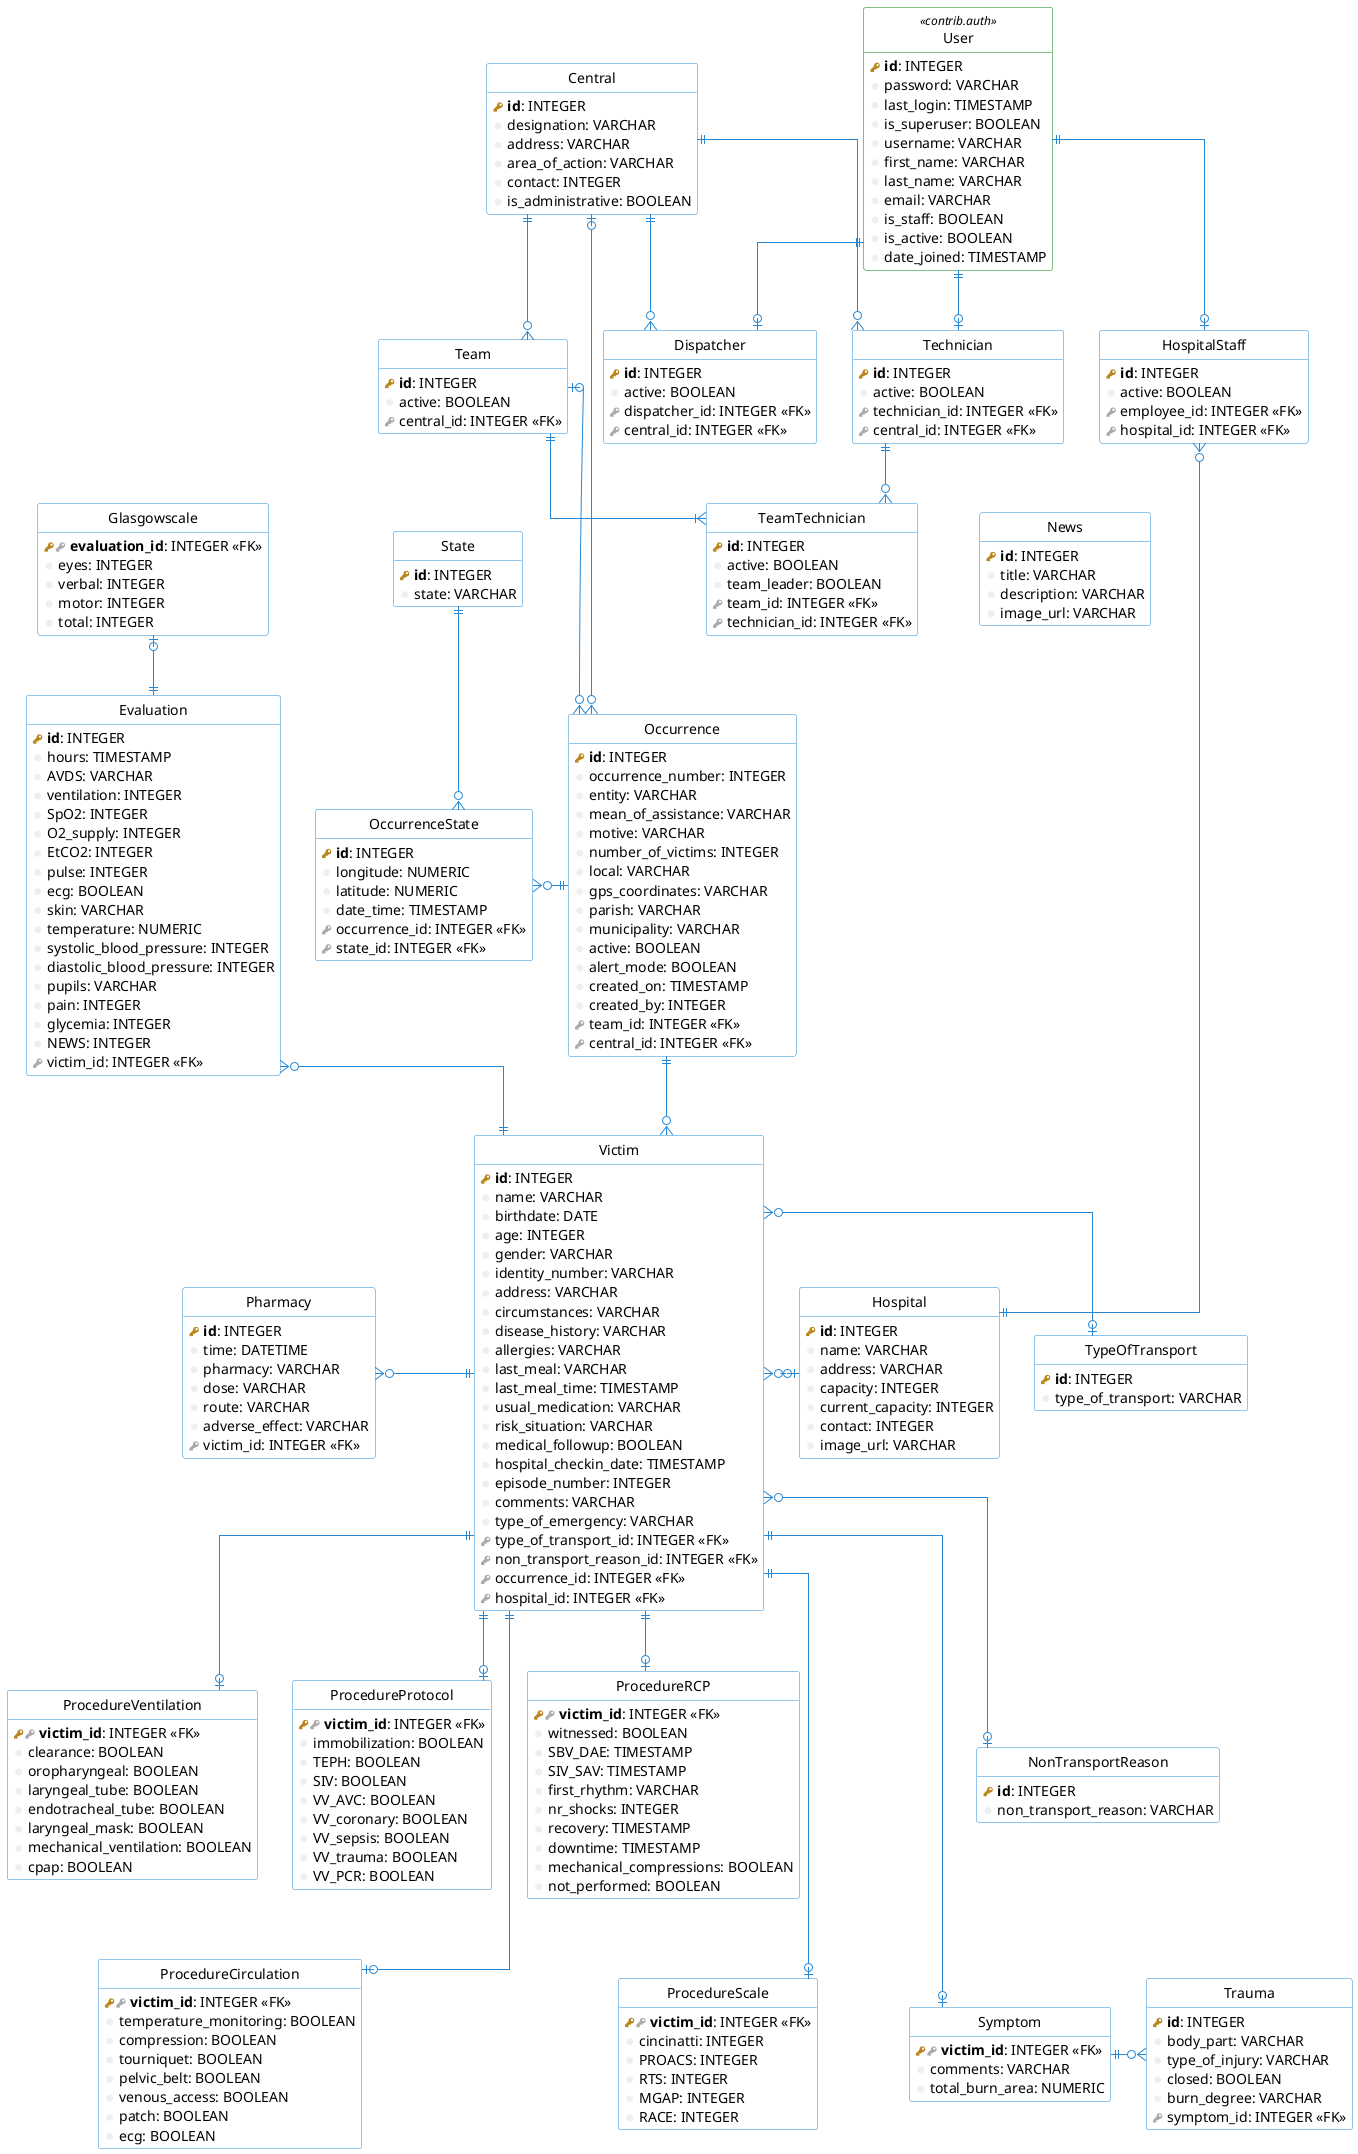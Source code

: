 @startuml
hide empty methods
hide circle
skinparam roundcorner 5
skinparam linetype ortho
skinparam shadowing false
skinparam handwritten false
skinparam class {
    BackgroundColor white
    ArrowColor #2688d4
    BorderColor #2688d4
    BorderColor<<contrib.auth>> green
}

!define primary_key(x) <b><color:#b8861b><&key></color> x</b>
!define foreign_key(x) <color:#aaaaaa><&key></color> x
!define primary_foreign_key(x) <b><color:#b8861b><&key></color><color:#aaaaaa><&key></color> x</b>
!define column(x) <color:#efefef><&media-record></color> x
!define table(x) entity x << (T, white) >>
!define tableAuth(x) entity x <<contrib.auth>>

tableAuth( User ) {
  primary_key( id ): INTEGER
  column( password ): VARCHAR
  column( last_login ): TIMESTAMP
  column( is_superuser ): BOOLEAN
  column( username ): VARCHAR
  column( first_name ): VARCHAR
  column( last_name ): VARCHAR
  column( email ): VARCHAR
  column( is_staff ): BOOLEAN
  column( is_active ): BOOLEAN
  column( date_joined ): TIMESTAMP
}

table( Central ) {
  primary_key( id ): INTEGER
  column( designation ): VARCHAR
  column( address ): VARCHAR
  column( area_of_action ): VARCHAR
  column( contact ): INTEGER
  column( is_administrative ): BOOLEAN
}

table( Team ) {
  primary_key( id ): INTEGER
  column( active ): BOOLEAN
  foreign_key( central_id ): INTEGER <<FK>>
}

table( Technician ) {
  primary_key( id ): INTEGER
  column( active ): BOOLEAN
  foreign_key( technician_id ): INTEGER <<FK>>
  foreign_key( central_id ): INTEGER <<FK>>
}

table( TeamTechnician ) {
  primary_key( id ): INTEGER
  column( active ): BOOLEAN
  column( team_leader ): BOOLEAN
  foreign_key( team_id ): INTEGER <<FK>>
  foreign_key( technician_id ): INTEGER <<FK>>
}

table( Dispatcher ) {
  primary_key( id ): INTEGER
  column( active ): BOOLEAN
  foreign_key( dispatcher_id ): INTEGER <<FK>>
  foreign_key( central_id ): INTEGER <<FK>>
}

table( Hospital ) {
  primary_key( id ): INTEGER
  column( name ): VARCHAR
  column( address ): VARCHAR
  column( capacity ): INTEGER
  column( current_capacity ): INTEGER
  column( contact ): INTEGER
  column( image_url ): VARCHAR
}

table( HospitalStaff ) {
  primary_key( id ): INTEGER
  column( active ): BOOLEAN
  foreign_key( employee_id ): INTEGER <<FK>>
  foreign_key( hospital_id ): INTEGER <<FK>>
}

table( Occurrence ) {
  primary_key( id ): INTEGER
  column( occurrence_number ): INTEGER
  column( entity ): VARCHAR
  column( mean_of_assistance ): VARCHAR
  column( motive ): VARCHAR
  column( number_of_victims ): INTEGER
  column( local ): VARCHAR
  column( gps_coordinates ): VARCHAR
  column( parish ): VARCHAR
  column( municipality ): VARCHAR
  column( active ): BOOLEAN
  column( alert_mode ): BOOLEAN
  column( created_on ): TIMESTAMP
  column( created_by ): INTEGER
  foreign_key( team_id ): INTEGER <<FK>>
  foreign_key( central_id ): INTEGER <<FK>>
}

table( State ) {
  primary_key( id ): INTEGER
  column( state ): VARCHAR
}

table( OccurrenceState ) {
  primary_key( id ): INTEGER
  column( longitude ): NUMERIC
  column( latitude ): NUMERIC
  column( date_time ): TIMESTAMP
  foreign_key( occurrence_id ): INTEGER <<FK>>
  foreign_key( state_id ): INTEGER <<FK>>
}

table( TypeOfTransport ) {
  primary_key( id ): INTEGER
  column( type_of_transport ): VARCHAR
}

table( NonTransportReason ) {
  primary_key( id ): INTEGER
  column( non_transport_reason ): VARCHAR
}

table( Victim ) {
  primary_key( id ): INTEGER
  column( name ): VARCHAR
  column( birthdate ): DATE
  column( age ): INTEGER
  column( gender ): VARCHAR
  column( identity_number ): VARCHAR
  column( address ): VARCHAR
  column( circumstances ): VARCHAR
  column( disease_history ): VARCHAR
  column( allergies ): VARCHAR
  column( last_meal ): VARCHAR
  column( last_meal_time ): TIMESTAMP
  column( usual_medication ): VARCHAR
  column( risk_situation ): VARCHAR
  column( medical_followup ): BOOLEAN
  column( hospital_checkin_date ): TIMESTAMP
  column( episode_number ): INTEGER
  column( comments ): VARCHAR
  column( type_of_emergency ): VARCHAR
  foreign_key( type_of_transport_id ): INTEGER <<FK>>
  foreign_key( non_transport_reason_id ): INTEGER <<FK>>
  foreign_key( occurrence_id ): INTEGER <<FK>>
  foreign_key( hospital_id ): INTEGER <<FK>>
}

table( Evaluation ) {
  primary_key( id ): INTEGER
  column( hours ): TIMESTAMP
  column( AVDS ): VARCHAR
  column( ventilation ): INTEGER
  column( SpO2 ): INTEGER
  column( O2_supply ): INTEGER
  column( EtCO2 ): INTEGER
  column( pulse ): INTEGER
  column( ecg ): BOOLEAN
  column( skin ): VARCHAR
  column( temperature ): NUMERIC
  column( systolic_blood_pressure ): INTEGER
  column( diastolic_blood_pressure ): INTEGER
  column( pupils ): VARCHAR
  column( pain ): INTEGER
  column( glycemia ): INTEGER
  column( NEWS ): INTEGER
  foreign_key( victim_id ): INTEGER <<FK>>
}

table( Glasgowscale ) {
  primary_foreign_key( evaluation_id ): INTEGER <<FK>>
  column( eyes ): INTEGER
  column( verbal ): INTEGER
  column( motor ): INTEGER
  column( total ): INTEGER
}

table( Pharmacy ) {
  primary_key( id ): INTEGER
  column( time ): DATETIME
  column( pharmacy ): VARCHAR
  column( dose ): VARCHAR
  column( route ): VARCHAR
  column( adverse_effect ): VARCHAR
  foreign_key( victim_id ): INTEGER <<FK>>
}

table( Symptom ) {
  primary_foreign_key( victim_id ): INTEGER <<FK>>
  column( comments ): VARCHAR
  column( total_burn_area ): NUMERIC
}

table( Trauma ) {
  primary_key( id ): INTEGER
  column( body_part ): VARCHAR
  column( type_of_injury ): VARCHAR
  column( closed ): BOOLEAN
  column( burn_degree ): VARCHAR
  foreign_key( symptom_id ): INTEGER <<FK>>
}

table( ProcedureRCP ) {
  primary_foreign_key( victim_id ): INTEGER <<FK>>
  column( witnessed ): BOOLEAN
  column( SBV_DAE ): TIMESTAMP
  column( SIV_SAV ): TIMESTAMP
  column( first_rhythm ): VARCHAR
  column( nr_shocks ): INTEGER
  column( recovery ): TIMESTAMP
  column( downtime ): TIMESTAMP
  column( mechanical_compressions ): BOOLEAN
  column( not_performed ): BOOLEAN
}

table( ProcedureVentilation ) {
  primary_foreign_key( victim_id ): INTEGER <<FK>>
  column( clearance ): BOOLEAN
  column( oropharyngeal ): BOOLEAN
  column( laryngeal_tube ): BOOLEAN
  column( endotracheal_tube ): BOOLEAN
  column( laryngeal_mask ): BOOLEAN
  column( mechanical_ventilation ): BOOLEAN
  column( cpap ): BOOLEAN
}

table( ProcedureProtocol ) {
  primary_foreign_key( victim_id ): INTEGER <<FK>>
  column( immobilization ): BOOLEAN
  column( TEPH ): BOOLEAN
  column( SIV ): BOOLEAN
  column( VV_AVC ): BOOLEAN
  column( VV_coronary ): BOOLEAN
  column( VV_sepsis ): BOOLEAN
  column( VV_trauma ): BOOLEAN
  column( VV_PCR ): BOOLEAN
}

table( ProcedureCirculation ) {
  primary_foreign_key( victim_id ): INTEGER <<FK>>
  column( temperature_monitoring ): BOOLEAN
  column( compression ): BOOLEAN
  column( tourniquet ): BOOLEAN
  column( pelvic_belt ): BOOLEAN
  column( venous_access ): BOOLEAN
  column( patch ): BOOLEAN
  column( ecg ): BOOLEAN
}

table( ProcedureScale ) {
  primary_foreign_key( victim_id ): INTEGER <<FK>>
  column( cincinatti ): INTEGER
  column( PROACS ): INTEGER
  column( RTS ): INTEGER
  column( MGAP ): INTEGER
  column( RACE ): INTEGER
}

table( News ) {
  primary_key( id ): INTEGER
  column( title ): VARCHAR
  column( description ): VARCHAR
  column( image_url ): VARCHAR
}

User ||-d-o| Technician
User ||-d-o| Dispatcher
User ||-d-o| HospitalStaff
Central ||-d-o{ Team
Central ||-d-o{ Technician
Central ||-d-o{ Dispatcher
Team ||-r-|{ TeamTechnician
Technician ||-d-o{ TeamTechnician
HospitalStaff }o--|| Hospital
Occurrence }o-u-o| Team
Occurrence }o-u-o| Central
OccurrenceState }o-r-|| Occurrence
OccurrenceState }o-u-|| State
Occurrence ||-d-o{ Victim
Victim ||-l-o{ Evaluation
Victim ||-l-o{ Pharmacy
Victim ||-d-o| ProcedureRCP
Victim ||-d-o| ProcedureCirculation
Victim ||-d-o| ProcedureProtocol
Victim ||-d-o| ProcedureScale
Victim ||-d-o| ProcedureVentilation
Victim ||-r-o| Symptom
Victim }o-r-o| NonTransportReason
Victim }o-r-o| TypeOfTransport
Victim }o-r-o| Hospital
Trauma }o-l-|| Symptom
Evaluation ||-u-o| Glasgowscale
TypeOfTransport -[hidden]d- NonTransportReason
NonTransportReason -[hidden]d- Symptom
Evaluation -[hidden]d- Pharmacy
ProcedureRCP-[hidden]d- ProcedureScale
ProcedureRCP-[hidden]d- ProcedureCirculation
Team -[hidden]d- State
HospitalStaff -[hidden]d- News
@enduml